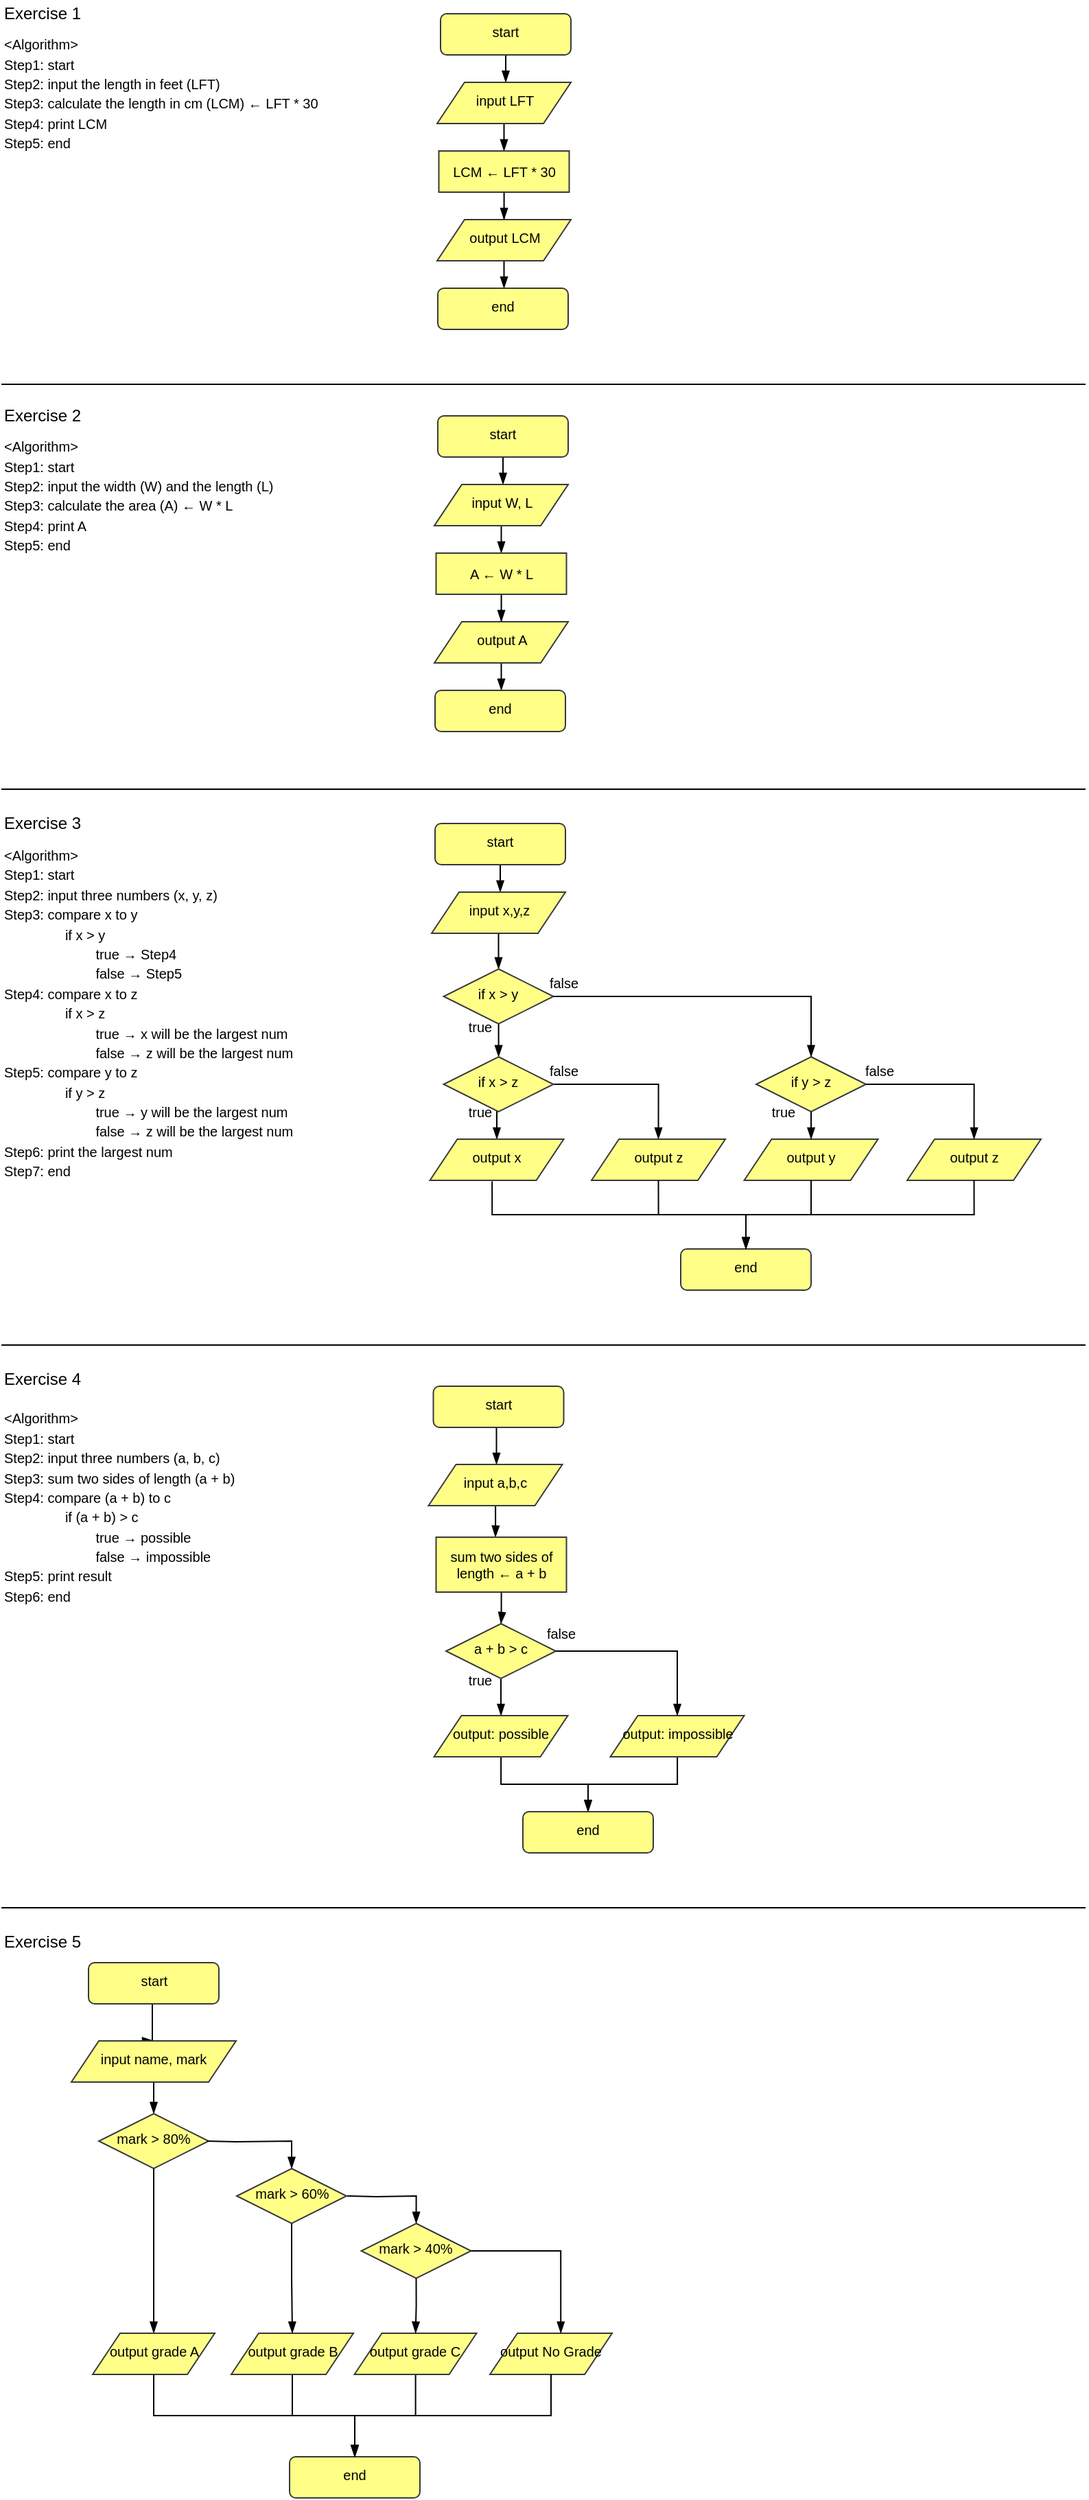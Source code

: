 <mxfile version="15.2.4" type="github"><diagram id="eyqMh9cjn_WEc13BfmII" name="Page-1"><mxGraphModel dx="541" dy="351" grid="1" gridSize="10" guides="1" tooltips="1" connect="1" arrows="1" fold="1" page="1" pageScale="1" pageWidth="827" pageHeight="1169" math="0" shadow="0"><root><mxCell id="0"/><mxCell id="1" parent="0"/><mxCell id="MJPnK16xKNpaMn_4Ucy1-2" value="Exercise 1" style="text;html=1;strokeColor=none;fillColor=none;align=left;verticalAlign=middle;whiteSpace=wrap;rounded=0;" vertex="1" parent="1"><mxGeometry x="10" y="10" width="100" height="20" as="geometry"/></mxCell><mxCell id="MJPnK16xKNpaMn_4Ucy1-3" value="&lt;font style=&quot;font-size: 10px&quot;&gt;&amp;lt;Algorithm&amp;gt;&lt;br&gt;Step1: start&lt;br&gt;Step2: input the length in feet (LFT)&lt;br&gt;Step3: calculate the length in cm (LCM) ← LFT * 30&lt;br&gt;Step4: print LCM&lt;br&gt;Step5: end&lt;br&gt;&lt;br&gt;&lt;/font&gt;" style="text;html=1;strokeColor=none;fillColor=none;align=left;verticalAlign=middle;whiteSpace=wrap;rounded=0;" vertex="1" parent="1"><mxGeometry x="10" y="30" width="240" height="110" as="geometry"/></mxCell><mxCell id="MJPnK16xKNpaMn_4Ucy1-7" style="edgeStyle=orthogonalEdgeStyle;rounded=0;orthogonalLoop=1;jettySize=auto;html=1;fontSize=10;endArrow=blockThin;endFill=1;" edge="1" parent="1" source="MJPnK16xKNpaMn_4Ucy1-4" target="MJPnK16xKNpaMn_4Ucy1-6"><mxGeometry relative="1" as="geometry"><Array as="points"><mxPoint x="376" y="70"/><mxPoint x="376" y="70"/></Array></mxGeometry></mxCell><mxCell id="MJPnK16xKNpaMn_4Ucy1-4" value="start" style="rounded=1;whiteSpace=wrap;html=1;fillColor=#ffff88;strokeColor=#36393d;fontSize=10;spacing=2;align=center;labelBorderColor=none;spacingTop=0;spacingBottom=4;" vertex="1" parent="1"><mxGeometry x="330" y="20" width="95" height="30" as="geometry"/></mxCell><mxCell id="MJPnK16xKNpaMn_4Ucy1-9" value="" style="edgeStyle=orthogonalEdgeStyle;rounded=0;orthogonalLoop=1;jettySize=auto;html=1;fontSize=10;endArrow=blockThin;endFill=1;" edge="1" parent="1" source="MJPnK16xKNpaMn_4Ucy1-6" target="MJPnK16xKNpaMn_4Ucy1-8"><mxGeometry relative="1" as="geometry"/></mxCell><mxCell id="MJPnK16xKNpaMn_4Ucy1-6" value="input LFT" style="shape=parallelogram;perimeter=parallelogramPerimeter;whiteSpace=wrap;html=1;fixedSize=1;fontSize=10;align=center;fillColor=#ffff88;strokeColor=#36393d;spacingBottom=4;" vertex="1" parent="1"><mxGeometry x="327.5" y="70" width="97.5" height="30" as="geometry"/></mxCell><mxCell id="MJPnK16xKNpaMn_4Ucy1-14" value="" style="edgeStyle=orthogonalEdgeStyle;rounded=0;orthogonalLoop=1;jettySize=auto;html=1;fontSize=10;endArrow=blockThin;endFill=1;entryX=0.5;entryY=0;entryDx=0;entryDy=0;" edge="1" parent="1" source="MJPnK16xKNpaMn_4Ucy1-8" target="MJPnK16xKNpaMn_4Ucy1-10"><mxGeometry relative="1" as="geometry"/></mxCell><mxCell id="MJPnK16xKNpaMn_4Ucy1-8" value="LCM ← LFT * 30" style="rounded=0;whiteSpace=wrap;html=1;fontSize=10;align=center;fillColor=#ffff88;strokeColor=#36393d;" vertex="1" parent="1"><mxGeometry x="328.75" y="120" width="95" height="30" as="geometry"/></mxCell><mxCell id="MJPnK16xKNpaMn_4Ucy1-15" value="" style="edgeStyle=orthogonalEdgeStyle;rounded=0;orthogonalLoop=1;jettySize=auto;html=1;fontSize=10;endArrow=blockThin;endFill=1;" edge="1" parent="1" source="MJPnK16xKNpaMn_4Ucy1-10" target="MJPnK16xKNpaMn_4Ucy1-11"><mxGeometry relative="1" as="geometry"/></mxCell><mxCell id="MJPnK16xKNpaMn_4Ucy1-10" value="output LCM" style="shape=parallelogram;perimeter=parallelogramPerimeter;whiteSpace=wrap;html=1;fixedSize=1;fontSize=10;align=center;fillColor=#ffff88;strokeColor=#36393d;spacingBottom=4;" vertex="1" parent="1"><mxGeometry x="327.5" y="170" width="97.5" height="30" as="geometry"/></mxCell><mxCell id="MJPnK16xKNpaMn_4Ucy1-11" value="end" style="rounded=1;whiteSpace=wrap;html=1;fillColor=#ffff88;strokeColor=#36393d;fontSize=10;spacing=2;align=center;labelBorderColor=none;spacingTop=0;spacingBottom=4;" vertex="1" parent="1"><mxGeometry x="328" y="220" width="95" height="30" as="geometry"/></mxCell><mxCell id="MJPnK16xKNpaMn_4Ucy1-16" value="&lt;font style=&quot;font-size: 10px&quot;&gt;&amp;lt;Algorithm&amp;gt;&lt;br&gt;Step1: start&lt;br&gt;Step2: input the width (W) and the length (L)&lt;br&gt;Step3: calculate the area (A) ← W * L&lt;br&gt;Step4: print A&lt;br&gt;Step5: end&lt;br&gt;&lt;br&gt;&lt;/font&gt;" style="text;html=1;strokeColor=none;fillColor=none;align=left;verticalAlign=middle;whiteSpace=wrap;rounded=0;" vertex="1" parent="1"><mxGeometry x="10" y="323" width="240" height="110" as="geometry"/></mxCell><mxCell id="MJPnK16xKNpaMn_4Ucy1-17" value="Exercise 2" style="text;html=1;strokeColor=none;fillColor=none;align=left;verticalAlign=middle;whiteSpace=wrap;rounded=0;" vertex="1" parent="1"><mxGeometry x="10" y="303" width="100" height="20" as="geometry"/></mxCell><mxCell id="MJPnK16xKNpaMn_4Ucy1-18" style="edgeStyle=orthogonalEdgeStyle;rounded=0;orthogonalLoop=1;jettySize=auto;html=1;fontSize=10;endArrow=blockThin;endFill=1;" edge="1" parent="1" source="MJPnK16xKNpaMn_4Ucy1-19" target="MJPnK16xKNpaMn_4Ucy1-21"><mxGeometry relative="1" as="geometry"><Array as="points"><mxPoint x="374" y="363"/><mxPoint x="374" y="363"/></Array></mxGeometry></mxCell><mxCell id="MJPnK16xKNpaMn_4Ucy1-19" value="start" style="rounded=1;whiteSpace=wrap;html=1;fillColor=#ffff88;strokeColor=#36393d;fontSize=10;spacing=2;align=center;labelBorderColor=none;spacingTop=0;spacingBottom=4;" vertex="1" parent="1"><mxGeometry x="328" y="313" width="95" height="30" as="geometry"/></mxCell><mxCell id="MJPnK16xKNpaMn_4Ucy1-20" value="" style="edgeStyle=orthogonalEdgeStyle;rounded=0;orthogonalLoop=1;jettySize=auto;html=1;fontSize=10;endArrow=blockThin;endFill=1;" edge="1" parent="1" source="MJPnK16xKNpaMn_4Ucy1-21" target="MJPnK16xKNpaMn_4Ucy1-23"><mxGeometry relative="1" as="geometry"/></mxCell><mxCell id="MJPnK16xKNpaMn_4Ucy1-21" value="input W, L" style="shape=parallelogram;perimeter=parallelogramPerimeter;whiteSpace=wrap;html=1;fixedSize=1;fontSize=10;align=center;fillColor=#ffff88;strokeColor=#36393d;spacingBottom=4;" vertex="1" parent="1"><mxGeometry x="325.5" y="363" width="97.5" height="30" as="geometry"/></mxCell><mxCell id="MJPnK16xKNpaMn_4Ucy1-22" value="" style="edgeStyle=orthogonalEdgeStyle;rounded=0;orthogonalLoop=1;jettySize=auto;html=1;fontSize=10;endArrow=blockThin;endFill=1;entryX=0.5;entryY=0;entryDx=0;entryDy=0;" edge="1" parent="1" source="MJPnK16xKNpaMn_4Ucy1-23" target="MJPnK16xKNpaMn_4Ucy1-25"><mxGeometry relative="1" as="geometry"/></mxCell><mxCell id="MJPnK16xKNpaMn_4Ucy1-23" value="A ← W * L" style="rounded=0;whiteSpace=wrap;html=1;fontSize=10;align=center;fillColor=#ffff88;strokeColor=#36393d;" vertex="1" parent="1"><mxGeometry x="326.75" y="413" width="95" height="30" as="geometry"/></mxCell><mxCell id="MJPnK16xKNpaMn_4Ucy1-24" value="" style="edgeStyle=orthogonalEdgeStyle;rounded=0;orthogonalLoop=1;jettySize=auto;html=1;fontSize=10;endArrow=blockThin;endFill=1;" edge="1" parent="1" source="MJPnK16xKNpaMn_4Ucy1-25" target="MJPnK16xKNpaMn_4Ucy1-26"><mxGeometry relative="1" as="geometry"/></mxCell><mxCell id="MJPnK16xKNpaMn_4Ucy1-25" value="output A" style="shape=parallelogram;perimeter=parallelogramPerimeter;whiteSpace=wrap;html=1;fixedSize=1;fontSize=10;align=center;fillColor=#ffff88;strokeColor=#36393d;spacingBottom=4;" vertex="1" parent="1"><mxGeometry x="325.5" y="463" width="97.5" height="30" as="geometry"/></mxCell><mxCell id="MJPnK16xKNpaMn_4Ucy1-26" value="end" style="rounded=1;whiteSpace=wrap;html=1;fillColor=#ffff88;strokeColor=#36393d;fontSize=10;spacing=2;align=center;labelBorderColor=none;spacingTop=0;spacingBottom=4;" vertex="1" parent="1"><mxGeometry x="326" y="513" width="95" height="30" as="geometry"/></mxCell><mxCell id="MJPnK16xKNpaMn_4Ucy1-27" value="" style="endArrow=none;html=1;fontSize=10;" edge="1" parent="1"><mxGeometry width="50" height="50" relative="1" as="geometry"><mxPoint x="10" y="290" as="sourcePoint"/><mxPoint x="800" y="290" as="targetPoint"/><Array as="points"/></mxGeometry></mxCell><mxCell id="MJPnK16xKNpaMn_4Ucy1-28" value="&lt;font style=&quot;font-size: 10px&quot;&gt;&amp;lt;Algorithm&amp;gt;&lt;br&gt;Step1: start&lt;br&gt;Step2: input three numbers (x, y, z)&lt;br&gt;Step3: compare x to y&lt;br&gt;&lt;span style=&quot;white-space: pre&quot;&gt;&#9;&lt;/span&gt;&lt;span style=&quot;white-space: pre&quot;&gt;&#9;&lt;/span&gt;if x &amp;gt; y&lt;br&gt;&lt;span style=&quot;white-space: pre&quot;&gt;&#9;&lt;/span&gt;&lt;span style=&quot;white-space: pre&quot;&gt;&#9;&lt;/span&gt;&lt;span style=&quot;white-space: pre&quot;&gt;&#9;&lt;/span&gt;true → Step4&lt;br&gt;&lt;span style=&quot;white-space: pre&quot;&gt;&#9;&lt;/span&gt;&lt;span style=&quot;white-space: pre&quot;&gt;&#9;&lt;/span&gt;&lt;span style=&quot;white-space: pre&quot;&gt;&#9;&lt;/span&gt;false → Step5&lt;br&gt;Step4: compare x to z&lt;br&gt;&lt;span style=&quot;white-space: pre&quot;&gt;&#9;&lt;/span&gt;&lt;span style=&quot;white-space: pre&quot;&gt;&#9;&lt;/span&gt;if x &amp;gt; z&lt;br&gt;&lt;span style=&quot;white-space: pre&quot;&gt;&#9;&lt;/span&gt;&lt;span style=&quot;white-space: pre&quot;&gt;&#9;&lt;/span&gt;&lt;span style=&quot;white-space: pre&quot;&gt;&#9;&lt;/span&gt;true → x will be the largest num&lt;br&gt;&lt;span style=&quot;white-space: pre&quot;&gt;&#9;&lt;/span&gt;&lt;span style=&quot;white-space: pre&quot;&gt;&#9;&lt;/span&gt;&lt;span style=&quot;white-space: pre&quot;&gt;&#9;&lt;/span&gt;false → z will be the largest num&amp;nbsp;&lt;br&gt;Step5: compare y to z&lt;br&gt;&lt;span style=&quot;white-space: pre&quot;&gt;&#9;&lt;/span&gt;&lt;span style=&quot;white-space: pre&quot;&gt;&#9;&lt;/span&gt;if y &amp;gt; z&lt;br&gt;&lt;span style=&quot;white-space: pre&quot;&gt;&#9;&lt;/span&gt;&lt;span style=&quot;white-space: pre&quot;&gt;&#9;&lt;/span&gt;&lt;span style=&quot;white-space: pre&quot;&gt;&#9;&lt;/span&gt;true → y will be the largest num&lt;br&gt;&lt;span style=&quot;white-space: pre&quot;&gt;&#9;&lt;/span&gt;&lt;span style=&quot;white-space: pre&quot;&gt;&#9;&lt;/span&gt;&lt;span style=&quot;white-space: pre&quot;&gt;&#9;&lt;/span&gt;false → z will be the largest num&lt;br&gt;Step6: print the largest num&lt;br&gt;Step7: end&lt;br&gt;&lt;br&gt;&lt;/font&gt;" style="text;html=1;strokeColor=none;fillColor=none;align=left;verticalAlign=middle;whiteSpace=wrap;rounded=0;" vertex="1" parent="1"><mxGeometry x="10" y="640" width="240" height="230" as="geometry"/></mxCell><mxCell id="MJPnK16xKNpaMn_4Ucy1-29" value="Exercise 3" style="text;html=1;strokeColor=none;fillColor=none;align=left;verticalAlign=middle;whiteSpace=wrap;rounded=0;" vertex="1" parent="1"><mxGeometry x="10" y="600" width="100" height="20" as="geometry"/></mxCell><mxCell id="MJPnK16xKNpaMn_4Ucy1-30" value="" style="endArrow=none;html=1;fontSize=10;" edge="1" parent="1"><mxGeometry width="50" height="50" relative="1" as="geometry"><mxPoint x="10" y="585" as="sourcePoint"/><mxPoint x="800" y="585" as="targetPoint"/><Array as="points"/></mxGeometry></mxCell><mxCell id="MJPnK16xKNpaMn_4Ucy1-31" style="edgeStyle=orthogonalEdgeStyle;rounded=0;orthogonalLoop=1;jettySize=auto;html=1;fontSize=10;endArrow=blockThin;endFill=1;" edge="1" parent="1" source="MJPnK16xKNpaMn_4Ucy1-32" target="MJPnK16xKNpaMn_4Ucy1-34"><mxGeometry relative="1" as="geometry"><Array as="points"><mxPoint x="372" y="660"/><mxPoint x="372" y="660"/></Array></mxGeometry></mxCell><mxCell id="MJPnK16xKNpaMn_4Ucy1-32" value="start" style="rounded=1;whiteSpace=wrap;html=1;fillColor=#ffff88;strokeColor=#36393d;fontSize=10;spacing=2;align=center;labelBorderColor=none;spacingTop=0;spacingBottom=4;" vertex="1" parent="1"><mxGeometry x="326" y="610" width="95" height="30" as="geometry"/></mxCell><mxCell id="MJPnK16xKNpaMn_4Ucy1-42" value="" style="edgeStyle=orthogonalEdgeStyle;rounded=0;orthogonalLoop=1;jettySize=auto;html=1;fontSize=10;endArrow=blockThin;endFill=1;" edge="1" parent="1" source="MJPnK16xKNpaMn_4Ucy1-34" target="MJPnK16xKNpaMn_4Ucy1-40"><mxGeometry relative="1" as="geometry"/></mxCell><mxCell id="MJPnK16xKNpaMn_4Ucy1-34" value="input x,y,z" style="shape=parallelogram;perimeter=parallelogramPerimeter;whiteSpace=wrap;html=1;fixedSize=1;fontSize=10;align=center;fillColor=#ffff88;strokeColor=#36393d;spacingBottom=4;" vertex="1" parent="1"><mxGeometry x="323.5" y="660" width="97.5" height="30" as="geometry"/></mxCell><mxCell id="MJPnK16xKNpaMn_4Ucy1-37" value="" style="edgeStyle=orthogonalEdgeStyle;rounded=0;orthogonalLoop=1;jettySize=auto;html=1;fontSize=10;endArrow=blockThin;endFill=1;entryX=0.5;entryY=0;entryDx=0;entryDy=0;" edge="1" parent="1" target="MJPnK16xKNpaMn_4Ucy1-49"><mxGeometry relative="1" as="geometry"><mxPoint x="372.25" y="790" as="sourcePoint"/></mxGeometry></mxCell><mxCell id="MJPnK16xKNpaMn_4Ucy1-39" value="end" style="rounded=1;whiteSpace=wrap;html=1;fillColor=#ffff88;strokeColor=#36393d;fontSize=10;spacing=2;align=center;labelBorderColor=none;spacingTop=0;spacingBottom=4;" vertex="1" parent="1"><mxGeometry x="505" y="920" width="95" height="30" as="geometry"/></mxCell><mxCell id="MJPnK16xKNpaMn_4Ucy1-44" value="" style="edgeStyle=orthogonalEdgeStyle;rounded=0;orthogonalLoop=1;jettySize=auto;html=1;fontSize=10;endArrow=blockThin;endFill=1;" edge="1" parent="1" source="MJPnK16xKNpaMn_4Ucy1-40" target="MJPnK16xKNpaMn_4Ucy1-43"><mxGeometry relative="1" as="geometry"/></mxCell><mxCell id="MJPnK16xKNpaMn_4Ucy1-40" value="if x &amp;gt; y" style="rhombus;whiteSpace=wrap;html=1;fontSize=10;align=center;fillColor=#ffff88;strokeColor=#36393d;spacingBottom=4;" vertex="1" parent="1"><mxGeometry x="332.25" y="716" width="80" height="40" as="geometry"/></mxCell><mxCell id="MJPnK16xKNpaMn_4Ucy1-55" value="" style="edgeStyle=orthogonalEdgeStyle;rounded=0;orthogonalLoop=1;jettySize=auto;html=1;fontSize=10;endArrow=blockThin;endFill=1;entryX=0.5;entryY=0;entryDx=0;entryDy=0;" edge="1" parent="1" source="MJPnK16xKNpaMn_4Ucy1-43" target="MJPnK16xKNpaMn_4Ucy1-51"><mxGeometry relative="1" as="geometry"><mxPoint x="482.25" y="800" as="targetPoint"/></mxGeometry></mxCell><mxCell id="MJPnK16xKNpaMn_4Ucy1-43" value="if x &amp;gt; z" style="rhombus;whiteSpace=wrap;html=1;fontSize=10;align=center;fillColor=#ffff88;strokeColor=#36393d;spacingBottom=4;" vertex="1" parent="1"><mxGeometry x="332.25" y="780" width="80" height="40" as="geometry"/></mxCell><mxCell id="MJPnK16xKNpaMn_4Ucy1-45" value="if y &amp;gt; z" style="rhombus;whiteSpace=wrap;html=1;fontSize=10;align=center;fillColor=#ffff88;strokeColor=#36393d;spacingBottom=4;" vertex="1" parent="1"><mxGeometry x="560" y="780" width="80" height="40" as="geometry"/></mxCell><mxCell id="MJPnK16xKNpaMn_4Ucy1-46" value="" style="edgeStyle=orthogonalEdgeStyle;rounded=0;orthogonalLoop=1;jettySize=auto;html=1;fontSize=10;endArrow=blockThin;endFill=1;exitX=1;exitY=0.5;exitDx=0;exitDy=0;entryX=0.5;entryY=0;entryDx=0;entryDy=0;" edge="1" parent="1" source="MJPnK16xKNpaMn_4Ucy1-40" target="MJPnK16xKNpaMn_4Ucy1-45"><mxGeometry relative="1" as="geometry"><mxPoint x="382.314" y="765.968" as="sourcePoint"/><mxPoint x="480" y="780" as="targetPoint"/></mxGeometry></mxCell><mxCell id="MJPnK16xKNpaMn_4Ucy1-47" value="false" style="text;html=1;strokeColor=none;fillColor=none;align=center;verticalAlign=middle;whiteSpace=wrap;rounded=0;fontSize=10;" vertex="1" parent="1"><mxGeometry x="400" y="716" width="40" height="20" as="geometry"/></mxCell><mxCell id="MJPnK16xKNpaMn_4Ucy1-48" value="true" style="text;html=1;strokeColor=none;fillColor=none;align=center;verticalAlign=middle;whiteSpace=wrap;rounded=0;fontSize=10;" vertex="1" parent="1"><mxGeometry x="339.25" y="748" width="40" height="20" as="geometry"/></mxCell><mxCell id="MJPnK16xKNpaMn_4Ucy1-49" value="output x" style="shape=parallelogram;perimeter=parallelogramPerimeter;whiteSpace=wrap;html=1;fixedSize=1;fontSize=10;align=center;fillColor=#ffff88;strokeColor=#36393d;spacingBottom=4;" vertex="1" parent="1"><mxGeometry x="322.25" y="840" width="97.5" height="30" as="geometry"/></mxCell><mxCell id="MJPnK16xKNpaMn_4Ucy1-51" value="output z" style="shape=parallelogram;perimeter=parallelogramPerimeter;whiteSpace=wrap;html=1;fixedSize=1;fontSize=10;align=center;fillColor=#ffff88;strokeColor=#36393d;spacingBottom=4;" vertex="1" parent="1"><mxGeometry x="440" y="840" width="97.5" height="30" as="geometry"/></mxCell><mxCell id="MJPnK16xKNpaMn_4Ucy1-52" value="output y" style="shape=parallelogram;perimeter=parallelogramPerimeter;whiteSpace=wrap;html=1;fixedSize=1;fontSize=10;align=center;fillColor=#ffff88;strokeColor=#36393d;spacingBottom=4;" vertex="1" parent="1"><mxGeometry x="551.25" y="840" width="97.5" height="30" as="geometry"/></mxCell><mxCell id="MJPnK16xKNpaMn_4Ucy1-56" value="false" style="text;html=1;strokeColor=none;fillColor=none;align=center;verticalAlign=middle;whiteSpace=wrap;rounded=0;fontSize=10;" vertex="1" parent="1"><mxGeometry x="400" y="780" width="40" height="20" as="geometry"/></mxCell><mxCell id="MJPnK16xKNpaMn_4Ucy1-57" value="true" style="text;html=1;strokeColor=none;fillColor=none;align=center;verticalAlign=middle;whiteSpace=wrap;rounded=0;fontSize=10;" vertex="1" parent="1"><mxGeometry x="339.25" y="810" width="40" height="20" as="geometry"/></mxCell><mxCell id="MJPnK16xKNpaMn_4Ucy1-58" value="output z" style="shape=parallelogram;perimeter=parallelogramPerimeter;whiteSpace=wrap;html=1;fixedSize=1;fontSize=10;align=center;fillColor=#ffff88;strokeColor=#36393d;spacingBottom=4;" vertex="1" parent="1"><mxGeometry x="670" y="840" width="97.5" height="30" as="geometry"/></mxCell><mxCell id="MJPnK16xKNpaMn_4Ucy1-59" value="" style="edgeStyle=orthogonalEdgeStyle;rounded=0;orthogonalLoop=1;jettySize=auto;html=1;fontSize=10;endArrow=blockThin;endFill=1;entryX=0.5;entryY=0;entryDx=0;entryDy=0;exitX=1;exitY=0.5;exitDx=0;exitDy=0;" edge="1" parent="1" source="MJPnK16xKNpaMn_4Ucy1-62" target="MJPnK16xKNpaMn_4Ucy1-52"><mxGeometry relative="1" as="geometry"><mxPoint x="600" y="815" as="sourcePoint"/><mxPoint x="611.75" y="840" as="targetPoint"/></mxGeometry></mxCell><mxCell id="MJPnK16xKNpaMn_4Ucy1-60" value="" style="edgeStyle=orthogonalEdgeStyle;rounded=0;orthogonalLoop=1;jettySize=auto;html=1;fontSize=10;endArrow=blockThin;endFill=1;entryX=0.5;entryY=0;entryDx=0;entryDy=0;exitX=1;exitY=0.5;exitDx=0;exitDy=0;" edge="1" parent="1" source="MJPnK16xKNpaMn_4Ucy1-45" target="MJPnK16xKNpaMn_4Ucy1-58"><mxGeometry relative="1" as="geometry"><mxPoint x="652.943" y="800.029" as="sourcePoint"/><mxPoint x="729.5" y="840" as="targetPoint"/></mxGeometry></mxCell><mxCell id="MJPnK16xKNpaMn_4Ucy1-61" value="false" style="text;html=1;strokeColor=none;fillColor=none;align=center;verticalAlign=middle;whiteSpace=wrap;rounded=0;fontSize=10;" vertex="1" parent="1"><mxGeometry x="630" y="780" width="40" height="20" as="geometry"/></mxCell><mxCell id="MJPnK16xKNpaMn_4Ucy1-62" value="true" style="text;html=1;strokeColor=none;fillColor=none;align=center;verticalAlign=middle;whiteSpace=wrap;rounded=0;fontSize=10;" vertex="1" parent="1"><mxGeometry x="560" y="815" width="40" height="10" as="geometry"/></mxCell><mxCell id="MJPnK16xKNpaMn_4Ucy1-63" value="" style="edgeStyle=orthogonalEdgeStyle;rounded=0;orthogonalLoop=1;jettySize=auto;html=1;fontSize=10;endArrow=blockThin;endFill=1;entryX=0.5;entryY=0;entryDx=0;entryDy=0;exitX=0.5;exitY=1;exitDx=0;exitDy=0;" edge="1" parent="1" source="MJPnK16xKNpaMn_4Ucy1-58" target="MJPnK16xKNpaMn_4Ucy1-39"><mxGeometry relative="1" as="geometry"><mxPoint x="593.363" y="889.999" as="sourcePoint"/><mxPoint x="669.92" y="929.97" as="targetPoint"/></mxGeometry></mxCell><mxCell id="MJPnK16xKNpaMn_4Ucy1-64" value="" style="edgeStyle=orthogonalEdgeStyle;rounded=0;orthogonalLoop=1;jettySize=auto;html=1;fontSize=10;endArrow=blockThin;endFill=1;entryX=0.5;entryY=0;entryDx=0;entryDy=0;exitX=0.5;exitY=1;exitDx=0;exitDy=0;" edge="1" parent="1" source="MJPnK16xKNpaMn_4Ucy1-52" target="MJPnK16xKNpaMn_4Ucy1-39"><mxGeometry relative="1" as="geometry"><mxPoint x="635.63" y="880" as="sourcePoint"/><mxPoint x="469.38" y="930" as="targetPoint"/></mxGeometry></mxCell><mxCell id="MJPnK16xKNpaMn_4Ucy1-66" value="" style="edgeStyle=orthogonalEdgeStyle;rounded=0;orthogonalLoop=1;jettySize=auto;html=1;fontSize=10;endArrow=blockThin;endFill=1;exitX=0.465;exitY=1.024;exitDx=0;exitDy=0;exitPerimeter=0;entryX=0.5;entryY=0;entryDx=0;entryDy=0;" edge="1" parent="1" source="MJPnK16xKNpaMn_4Ucy1-49" target="MJPnK16xKNpaMn_4Ucy1-39"><mxGeometry relative="1" as="geometry"><mxPoint x="342.38" y="904" as="sourcePoint"/><mxPoint x="404.63" y="950" as="targetPoint"/></mxGeometry></mxCell><mxCell id="MJPnK16xKNpaMn_4Ucy1-67" value="" style="edgeStyle=orthogonalEdgeStyle;rounded=0;orthogonalLoop=1;jettySize=auto;html=1;fontSize=10;endArrow=blockThin;endFill=1;exitX=0.5;exitY=1;exitDx=0;exitDy=0;entryX=0.5;entryY=0;entryDx=0;entryDy=0;" edge="1" parent="1" source="MJPnK16xKNpaMn_4Ucy1-51" target="MJPnK16xKNpaMn_4Ucy1-39"><mxGeometry relative="1" as="geometry"><mxPoint x="377.587" y="880.72" as="sourcePoint"/><mxPoint x="562.5" y="930" as="targetPoint"/></mxGeometry></mxCell><mxCell id="MJPnK16xKNpaMn_4Ucy1-68" value="&lt;font style=&quot;font-size: 10px&quot;&gt;&amp;lt;Algorithm&amp;gt;&lt;br&gt;Step1: start&lt;br&gt;Step2: input three numbers (a, b, c)&lt;br&gt;Step3: sum two sides of length (a + b)&lt;br&gt;Step4: compare (a + b) to c&lt;br&gt;&lt;span style=&quot;white-space: pre&quot;&gt;&#9;&lt;/span&gt;&lt;span style=&quot;white-space: pre&quot;&gt;&#9;&lt;/span&gt;if (a + b) &amp;gt; c&lt;br&gt;&lt;span style=&quot;white-space: pre&quot;&gt;&#9;&lt;/span&gt;&lt;span style=&quot;white-space: pre&quot;&gt;&#9;&lt;/span&gt;&lt;span style=&quot;white-space: pre&quot;&gt;&#9;&lt;/span&gt;true → possible&lt;br&gt;&lt;span style=&quot;white-space: pre&quot;&gt;&#9;&lt;/span&gt;&lt;span style=&quot;white-space: pre&quot;&gt;&#9;&lt;/span&gt;&lt;span style=&quot;white-space: pre&quot;&gt;&#9;&lt;/span&gt;false → impossible&amp;nbsp;&lt;br&gt;Step5: print result&lt;br&gt;Step6: end&lt;br&gt;&lt;br&gt;&lt;/font&gt;" style="text;html=1;strokeColor=none;fillColor=none;align=left;verticalAlign=middle;whiteSpace=wrap;rounded=0;" vertex="1" parent="1"><mxGeometry x="10" y="1000" width="240" height="230" as="geometry"/></mxCell><mxCell id="MJPnK16xKNpaMn_4Ucy1-69" value="Exercise 4" style="text;html=1;strokeColor=none;fillColor=none;align=left;verticalAlign=middle;whiteSpace=wrap;rounded=0;" vertex="1" parent="1"><mxGeometry x="10" y="1005" width="100" height="20" as="geometry"/></mxCell><mxCell id="MJPnK16xKNpaMn_4Ucy1-70" value="" style="endArrow=none;html=1;fontSize=10;" edge="1" parent="1"><mxGeometry width="50" height="50" relative="1" as="geometry"><mxPoint x="10" y="990" as="sourcePoint"/><mxPoint x="800" y="990" as="targetPoint"/><Array as="points"/></mxGeometry></mxCell><mxCell id="MJPnK16xKNpaMn_4Ucy1-71" style="edgeStyle=orthogonalEdgeStyle;rounded=0;orthogonalLoop=1;jettySize=auto;html=1;fontSize=10;endArrow=blockThin;endFill=1;" edge="1" parent="1" source="MJPnK16xKNpaMn_4Ucy1-72" target="MJPnK16xKNpaMn_4Ucy1-74"><mxGeometry relative="1" as="geometry"><Array as="points"><mxPoint x="370.75" y="1070"/><mxPoint x="370.75" y="1070"/></Array></mxGeometry></mxCell><mxCell id="MJPnK16xKNpaMn_4Ucy1-72" value="start" style="rounded=1;whiteSpace=wrap;html=1;fillColor=#ffff88;strokeColor=#36393d;fontSize=10;spacing=2;align=center;labelBorderColor=none;spacingTop=0;spacingBottom=4;" vertex="1" parent="1"><mxGeometry x="324.75" y="1020" width="95" height="30" as="geometry"/></mxCell><mxCell id="MJPnK16xKNpaMn_4Ucy1-73" value="" style="edgeStyle=orthogonalEdgeStyle;rounded=0;orthogonalLoop=1;jettySize=auto;html=1;fontSize=10;endArrow=blockThin;endFill=1;entryX=0.455;entryY=0;entryDx=0;entryDy=0;entryPerimeter=0;" edge="1" parent="1" source="MJPnK16xKNpaMn_4Ucy1-74" target="MJPnK16xKNpaMn_4Ucy1-79"><mxGeometry relative="1" as="geometry"/></mxCell><mxCell id="MJPnK16xKNpaMn_4Ucy1-74" value="input a,b,c" style="shape=parallelogram;perimeter=parallelogramPerimeter;whiteSpace=wrap;html=1;fixedSize=1;fontSize=10;align=center;fillColor=#ffff88;strokeColor=#36393d;spacingBottom=4;" vertex="1" parent="1"><mxGeometry x="321.25" y="1077" width="97.5" height="30" as="geometry"/></mxCell><mxCell id="MJPnK16xKNpaMn_4Ucy1-86" value="" style="edgeStyle=orthogonalEdgeStyle;rounded=0;orthogonalLoop=1;jettySize=auto;html=1;fontSize=10;endArrow=blockThin;endFill=1;" edge="1" parent="1" source="MJPnK16xKNpaMn_4Ucy1-76" target="MJPnK16xKNpaMn_4Ucy1-84"><mxGeometry relative="1" as="geometry"/></mxCell><mxCell id="MJPnK16xKNpaMn_4Ucy1-76" value="a + b &amp;gt; c" style="rhombus;whiteSpace=wrap;html=1;fontSize=10;align=center;fillColor=#ffff88;strokeColor=#36393d;spacingBottom=4;" vertex="1" parent="1"><mxGeometry x="334" y="1193" width="80" height="40" as="geometry"/></mxCell><mxCell id="MJPnK16xKNpaMn_4Ucy1-77" value="false" style="text;html=1;strokeColor=none;fillColor=none;align=center;verticalAlign=middle;whiteSpace=wrap;rounded=0;fontSize=10;" vertex="1" parent="1"><mxGeometry x="397.75" y="1190" width="40" height="20" as="geometry"/></mxCell><mxCell id="MJPnK16xKNpaMn_4Ucy1-78" value="true" style="text;html=1;strokeColor=none;fillColor=none;align=center;verticalAlign=middle;whiteSpace=wrap;rounded=0;fontSize=10;" vertex="1" parent="1"><mxGeometry x="339.25" y="1208" width="40" height="52" as="geometry"/></mxCell><mxCell id="MJPnK16xKNpaMn_4Ucy1-83" value="" style="edgeStyle=orthogonalEdgeStyle;rounded=0;orthogonalLoop=1;jettySize=auto;html=1;fontSize=10;endArrow=blockThin;endFill=1;entryX=0.5;entryY=0;entryDx=0;entryDy=0;" edge="1" parent="1" source="MJPnK16xKNpaMn_4Ucy1-79" target="MJPnK16xKNpaMn_4Ucy1-76"><mxGeometry relative="1" as="geometry"/></mxCell><mxCell id="MJPnK16xKNpaMn_4Ucy1-79" value="sum two sides of length ← a + b" style="rounded=0;whiteSpace=wrap;html=1;fontSize=10;align=center;fillColor=#ffff88;strokeColor=#36393d;" vertex="1" parent="1"><mxGeometry x="326.75" y="1130" width="95" height="40" as="geometry"/></mxCell><mxCell id="MJPnK16xKNpaMn_4Ucy1-90" value="" style="edgeStyle=orthogonalEdgeStyle;rounded=0;orthogonalLoop=1;jettySize=auto;html=1;fontSize=10;endArrow=blockThin;endFill=1;" edge="1" parent="1" source="MJPnK16xKNpaMn_4Ucy1-84" target="MJPnK16xKNpaMn_4Ucy1-88"><mxGeometry relative="1" as="geometry"/></mxCell><mxCell id="MJPnK16xKNpaMn_4Ucy1-84" value="output: possible" style="shape=parallelogram;perimeter=parallelogramPerimeter;whiteSpace=wrap;html=1;fixedSize=1;fontSize=10;align=center;fillColor=#ffff88;strokeColor=#36393d;spacingBottom=4;" vertex="1" parent="1"><mxGeometry x="325.25" y="1260" width="97.5" height="30" as="geometry"/></mxCell><mxCell id="MJPnK16xKNpaMn_4Ucy1-89" value="" style="edgeStyle=orthogonalEdgeStyle;rounded=0;orthogonalLoop=1;jettySize=auto;html=1;fontSize=10;endArrow=blockThin;endFill=1;" edge="1" parent="1" source="MJPnK16xKNpaMn_4Ucy1-85" target="MJPnK16xKNpaMn_4Ucy1-88"><mxGeometry relative="1" as="geometry"/></mxCell><mxCell id="MJPnK16xKNpaMn_4Ucy1-85" value="output: impossible" style="shape=parallelogram;perimeter=parallelogramPerimeter;whiteSpace=wrap;html=1;fixedSize=1;fontSize=10;align=center;fillColor=#ffff88;strokeColor=#36393d;spacingBottom=4;" vertex="1" parent="1"><mxGeometry x="453.75" y="1260" width="97.5" height="30" as="geometry"/></mxCell><mxCell id="MJPnK16xKNpaMn_4Ucy1-87" value="" style="edgeStyle=orthogonalEdgeStyle;rounded=0;orthogonalLoop=1;jettySize=auto;html=1;fontSize=10;endArrow=blockThin;endFill=1;exitX=1;exitY=0.5;exitDx=0;exitDy=0;entryX=0.5;entryY=0;entryDx=0;entryDy=0;" edge="1" parent="1" source="MJPnK16xKNpaMn_4Ucy1-76" target="MJPnK16xKNpaMn_4Ucy1-85"><mxGeometry relative="1" as="geometry"><mxPoint x="384" y="1243" as="sourcePoint"/><mxPoint x="384.04" y="1270" as="targetPoint"/></mxGeometry></mxCell><mxCell id="MJPnK16xKNpaMn_4Ucy1-88" value="end" style="rounded=1;whiteSpace=wrap;html=1;fillColor=#ffff88;strokeColor=#36393d;fontSize=10;spacing=2;align=center;labelBorderColor=none;spacingTop=0;spacingBottom=4;" vertex="1" parent="1"><mxGeometry x="390" y="1330" width="95" height="30" as="geometry"/></mxCell><mxCell id="MJPnK16xKNpaMn_4Ucy1-93" value="Exercise 5" style="text;html=1;strokeColor=none;fillColor=none;align=left;verticalAlign=middle;whiteSpace=wrap;rounded=0;" vertex="1" parent="1"><mxGeometry x="10" y="1415" width="100" height="20" as="geometry"/></mxCell><mxCell id="MJPnK16xKNpaMn_4Ucy1-94" value="" style="endArrow=none;html=1;fontSize=10;" edge="1" parent="1"><mxGeometry width="50" height="50" relative="1" as="geometry"><mxPoint x="10" y="1400" as="sourcePoint"/><mxPoint x="800" y="1400" as="targetPoint"/><Array as="points"/></mxGeometry></mxCell><mxCell id="MJPnK16xKNpaMn_4Ucy1-95" style="edgeStyle=orthogonalEdgeStyle;rounded=0;orthogonalLoop=1;jettySize=auto;html=1;fontSize=10;endArrow=blockThin;endFill=1;entryX=0.5;entryY=0;entryDx=0;entryDy=0;" edge="1" parent="1" source="MJPnK16xKNpaMn_4Ucy1-96" target="MJPnK16xKNpaMn_4Ucy1-98"><mxGeometry relative="1" as="geometry"><Array as="points"><mxPoint x="120" y="1497"/></Array></mxGeometry></mxCell><mxCell id="MJPnK16xKNpaMn_4Ucy1-96" value="start" style="rounded=1;whiteSpace=wrap;html=1;fillColor=#ffff88;strokeColor=#36393d;fontSize=10;spacing=2;align=center;labelBorderColor=none;spacingTop=0;spacingBottom=4;" vertex="1" parent="1"><mxGeometry x="73.5" y="1440" width="95" height="30" as="geometry"/></mxCell><mxCell id="MJPnK16xKNpaMn_4Ucy1-97" value="" style="edgeStyle=orthogonalEdgeStyle;rounded=0;orthogonalLoop=1;jettySize=auto;html=1;fontSize=10;endArrow=blockThin;endFill=1;entryX=0.5;entryY=0;entryDx=0;entryDy=0;" edge="1" parent="1" source="MJPnK16xKNpaMn_4Ucy1-98" target="MJPnK16xKNpaMn_4Ucy1-100"><mxGeometry relative="1" as="geometry"><mxPoint x="118.725" y="1550" as="targetPoint"/></mxGeometry></mxCell><mxCell id="MJPnK16xKNpaMn_4Ucy1-98" value="input name, mark" style="shape=parallelogram;perimeter=parallelogramPerimeter;whiteSpace=wrap;html=1;fixedSize=1;fontSize=10;align=center;fillColor=#ffff88;strokeColor=#36393d;spacingBottom=4;" vertex="1" parent="1"><mxGeometry x="61" y="1497" width="120" height="30" as="geometry"/></mxCell><mxCell id="MJPnK16xKNpaMn_4Ucy1-100" value="mark &amp;gt; 80%" style="rhombus;whiteSpace=wrap;html=1;fontSize=10;align=center;fillColor=#ffff88;strokeColor=#36393d;spacingBottom=4;" vertex="1" parent="1"><mxGeometry x="81" y="1550" width="80" height="40" as="geometry"/></mxCell><mxCell id="MJPnK16xKNpaMn_4Ucy1-101" value="mark &amp;gt; 60%" style="rhombus;whiteSpace=wrap;html=1;fontSize=10;align=center;fillColor=#ffff88;strokeColor=#36393d;spacingBottom=4;" vertex="1" parent="1"><mxGeometry x="181.5" y="1590" width="80" height="40" as="geometry"/></mxCell><mxCell id="MJPnK16xKNpaMn_4Ucy1-102" value="mark &amp;gt; 40%" style="rhombus;whiteSpace=wrap;html=1;fontSize=10;align=center;fillColor=#ffff88;strokeColor=#36393d;spacingBottom=4;" vertex="1" parent="1"><mxGeometry x="272.25" y="1630" width="80" height="40" as="geometry"/></mxCell><mxCell id="MJPnK16xKNpaMn_4Ucy1-103" value="" style="edgeStyle=orthogonalEdgeStyle;rounded=0;orthogonalLoop=1;jettySize=auto;html=1;fontSize=10;endArrow=blockThin;endFill=1;exitX=0.5;exitY=1;exitDx=0;exitDy=0;entryX=0.5;entryY=0;entryDx=0;entryDy=0;" edge="1" parent="1" source="MJPnK16xKNpaMn_4Ucy1-100" target="MJPnK16xKNpaMn_4Ucy1-104"><mxGeometry relative="1" as="geometry"><mxPoint x="131" y="1537" as="sourcePoint"/><mxPoint x="120" y="1700" as="targetPoint"/></mxGeometry></mxCell><mxCell id="MJPnK16xKNpaMn_4Ucy1-104" value="output grade A" style="shape=parallelogram;perimeter=parallelogramPerimeter;whiteSpace=wrap;html=1;fixedSize=1;fontSize=10;align=center;fillColor=#ffff88;strokeColor=#36393d;spacingBottom=4;" vertex="1" parent="1"><mxGeometry x="76.5" y="1710" width="89" height="30" as="geometry"/></mxCell><mxCell id="MJPnK16xKNpaMn_4Ucy1-115" value="" style="edgeStyle=orthogonalEdgeStyle;rounded=0;orthogonalLoop=1;jettySize=auto;html=1;fontSize=10;endArrow=blockThin;endFill=1;" edge="1" parent="1" source="MJPnK16xKNpaMn_4Ucy1-105" target="MJPnK16xKNpaMn_4Ucy1-113"><mxGeometry relative="1" as="geometry"/></mxCell><mxCell id="MJPnK16xKNpaMn_4Ucy1-105" value="output grade B" style="shape=parallelogram;perimeter=parallelogramPerimeter;whiteSpace=wrap;html=1;fixedSize=1;fontSize=10;align=center;fillColor=#ffff88;strokeColor=#36393d;spacingBottom=4;" vertex="1" parent="1"><mxGeometry x="177.5" y="1710" width="89" height="30" as="geometry"/></mxCell><mxCell id="MJPnK16xKNpaMn_4Ucy1-116" value="" style="edgeStyle=orthogonalEdgeStyle;rounded=0;orthogonalLoop=1;jettySize=auto;html=1;fontSize=10;endArrow=blockThin;endFill=1;" edge="1" parent="1" source="MJPnK16xKNpaMn_4Ucy1-106" target="MJPnK16xKNpaMn_4Ucy1-113"><mxGeometry relative="1" as="geometry"/></mxCell><mxCell id="MJPnK16xKNpaMn_4Ucy1-106" value="output grade C" style="shape=parallelogram;perimeter=parallelogramPerimeter;whiteSpace=wrap;html=1;fixedSize=1;fontSize=10;align=center;fillColor=#ffff88;strokeColor=#36393d;spacingBottom=4;" vertex="1" parent="1"><mxGeometry x="267.25" y="1710" width="89" height="30" as="geometry"/></mxCell><mxCell id="MJPnK16xKNpaMn_4Ucy1-107" value="output No Grade" style="shape=parallelogram;perimeter=parallelogramPerimeter;whiteSpace=wrap;html=1;fixedSize=1;fontSize=10;align=center;fillColor=#ffff88;strokeColor=#36393d;spacingBottom=4;" vertex="1" parent="1"><mxGeometry x="366" y="1710" width="89" height="30" as="geometry"/></mxCell><mxCell id="MJPnK16xKNpaMn_4Ucy1-108" value="" style="edgeStyle=orthogonalEdgeStyle;rounded=0;orthogonalLoop=1;jettySize=auto;html=1;fontSize=10;endArrow=blockThin;endFill=1;entryX=0.5;entryY=0;entryDx=0;entryDy=0;" edge="1" parent="1" target="MJPnK16xKNpaMn_4Ucy1-101"><mxGeometry relative="1" as="geometry"><mxPoint x="160" y="1570" as="sourcePoint"/><mxPoint x="131" y="1720" as="targetPoint"/></mxGeometry></mxCell><mxCell id="MJPnK16xKNpaMn_4Ucy1-109" value="" style="edgeStyle=orthogonalEdgeStyle;rounded=0;orthogonalLoop=1;jettySize=auto;html=1;fontSize=10;endArrow=blockThin;endFill=1;entryX=0.5;entryY=0;entryDx=0;entryDy=0;" edge="1" parent="1" target="MJPnK16xKNpaMn_4Ucy1-102"><mxGeometry relative="1" as="geometry"><mxPoint x="262" y="1610" as="sourcePoint"/><mxPoint x="323.49" y="1630" as="targetPoint"/></mxGeometry></mxCell><mxCell id="MJPnK16xKNpaMn_4Ucy1-110" value="" style="edgeStyle=orthogonalEdgeStyle;rounded=0;orthogonalLoop=1;jettySize=auto;html=1;fontSize=10;endArrow=blockThin;endFill=1;entryX=0.58;entryY=0;entryDx=0;entryDy=0;entryPerimeter=0;exitX=1;exitY=0.5;exitDx=0;exitDy=0;" edge="1" parent="1" source="MJPnK16xKNpaMn_4Ucy1-102" target="MJPnK16xKNpaMn_4Ucy1-107"><mxGeometry relative="1" as="geometry"><mxPoint x="352.34" y="1650" as="sourcePoint"/><mxPoint x="402.59" y="1670" as="targetPoint"/></mxGeometry></mxCell><mxCell id="MJPnK16xKNpaMn_4Ucy1-111" value="" style="edgeStyle=orthogonalEdgeStyle;rounded=0;orthogonalLoop=1;jettySize=auto;html=1;fontSize=10;endArrow=blockThin;endFill=1;entryX=0.5;entryY=0;entryDx=0;entryDy=0;exitX=0.5;exitY=1;exitDx=0;exitDy=0;" edge="1" parent="1" source="MJPnK16xKNpaMn_4Ucy1-101" target="MJPnK16xKNpaMn_4Ucy1-105"><mxGeometry relative="1" as="geometry"><mxPoint x="187.82" y="1650" as="sourcePoint"/><mxPoint x="238.19" y="1710" as="targetPoint"/></mxGeometry></mxCell><mxCell id="MJPnK16xKNpaMn_4Ucy1-112" value="" style="edgeStyle=orthogonalEdgeStyle;rounded=0;orthogonalLoop=1;jettySize=auto;html=1;fontSize=10;endArrow=blockThin;endFill=1;exitX=0.5;exitY=1;exitDx=0;exitDy=0;" edge="1" parent="1" source="MJPnK16xKNpaMn_4Ucy1-102" target="MJPnK16xKNpaMn_4Ucy1-106"><mxGeometry relative="1" as="geometry"><mxPoint x="231.5" y="1640" as="sourcePoint"/><mxPoint x="232" y="1720" as="targetPoint"/></mxGeometry></mxCell><mxCell id="MJPnK16xKNpaMn_4Ucy1-113" value="end" style="rounded=1;whiteSpace=wrap;html=1;fillColor=#ffff88;strokeColor=#36393d;fontSize=10;spacing=2;align=center;labelBorderColor=none;spacingTop=0;spacingBottom=4;" vertex="1" parent="1"><mxGeometry x="220" y="1800" width="95" height="30" as="geometry"/></mxCell><mxCell id="MJPnK16xKNpaMn_4Ucy1-114" value="" style="edgeStyle=orthogonalEdgeStyle;rounded=0;orthogonalLoop=1;jettySize=auto;html=1;fontSize=10;endArrow=blockThin;endFill=1;exitX=0.5;exitY=1;exitDx=0;exitDy=0;entryX=0.5;entryY=0;entryDx=0;entryDy=0;" edge="1" parent="1" source="MJPnK16xKNpaMn_4Ucy1-104" target="MJPnK16xKNpaMn_4Ucy1-113"><mxGeometry relative="1" as="geometry"><mxPoint x="131" y="1600" as="sourcePoint"/><mxPoint x="131" y="1720" as="targetPoint"/></mxGeometry></mxCell><mxCell id="MJPnK16xKNpaMn_4Ucy1-117" value="" style="edgeStyle=orthogonalEdgeStyle;rounded=0;orthogonalLoop=1;jettySize=auto;html=1;fontSize=10;endArrow=blockThin;endFill=1;exitX=0.5;exitY=1;exitDx=0;exitDy=0;entryX=0.5;entryY=0;entryDx=0;entryDy=0;" edge="1" parent="1" source="MJPnK16xKNpaMn_4Ucy1-107" target="MJPnK16xKNpaMn_4Ucy1-113"><mxGeometry relative="1" as="geometry"><mxPoint x="321.8" y="1750" as="sourcePoint"/><mxPoint x="257.514" y="1790" as="targetPoint"/></mxGeometry></mxCell></root></mxGraphModel></diagram></mxfile>